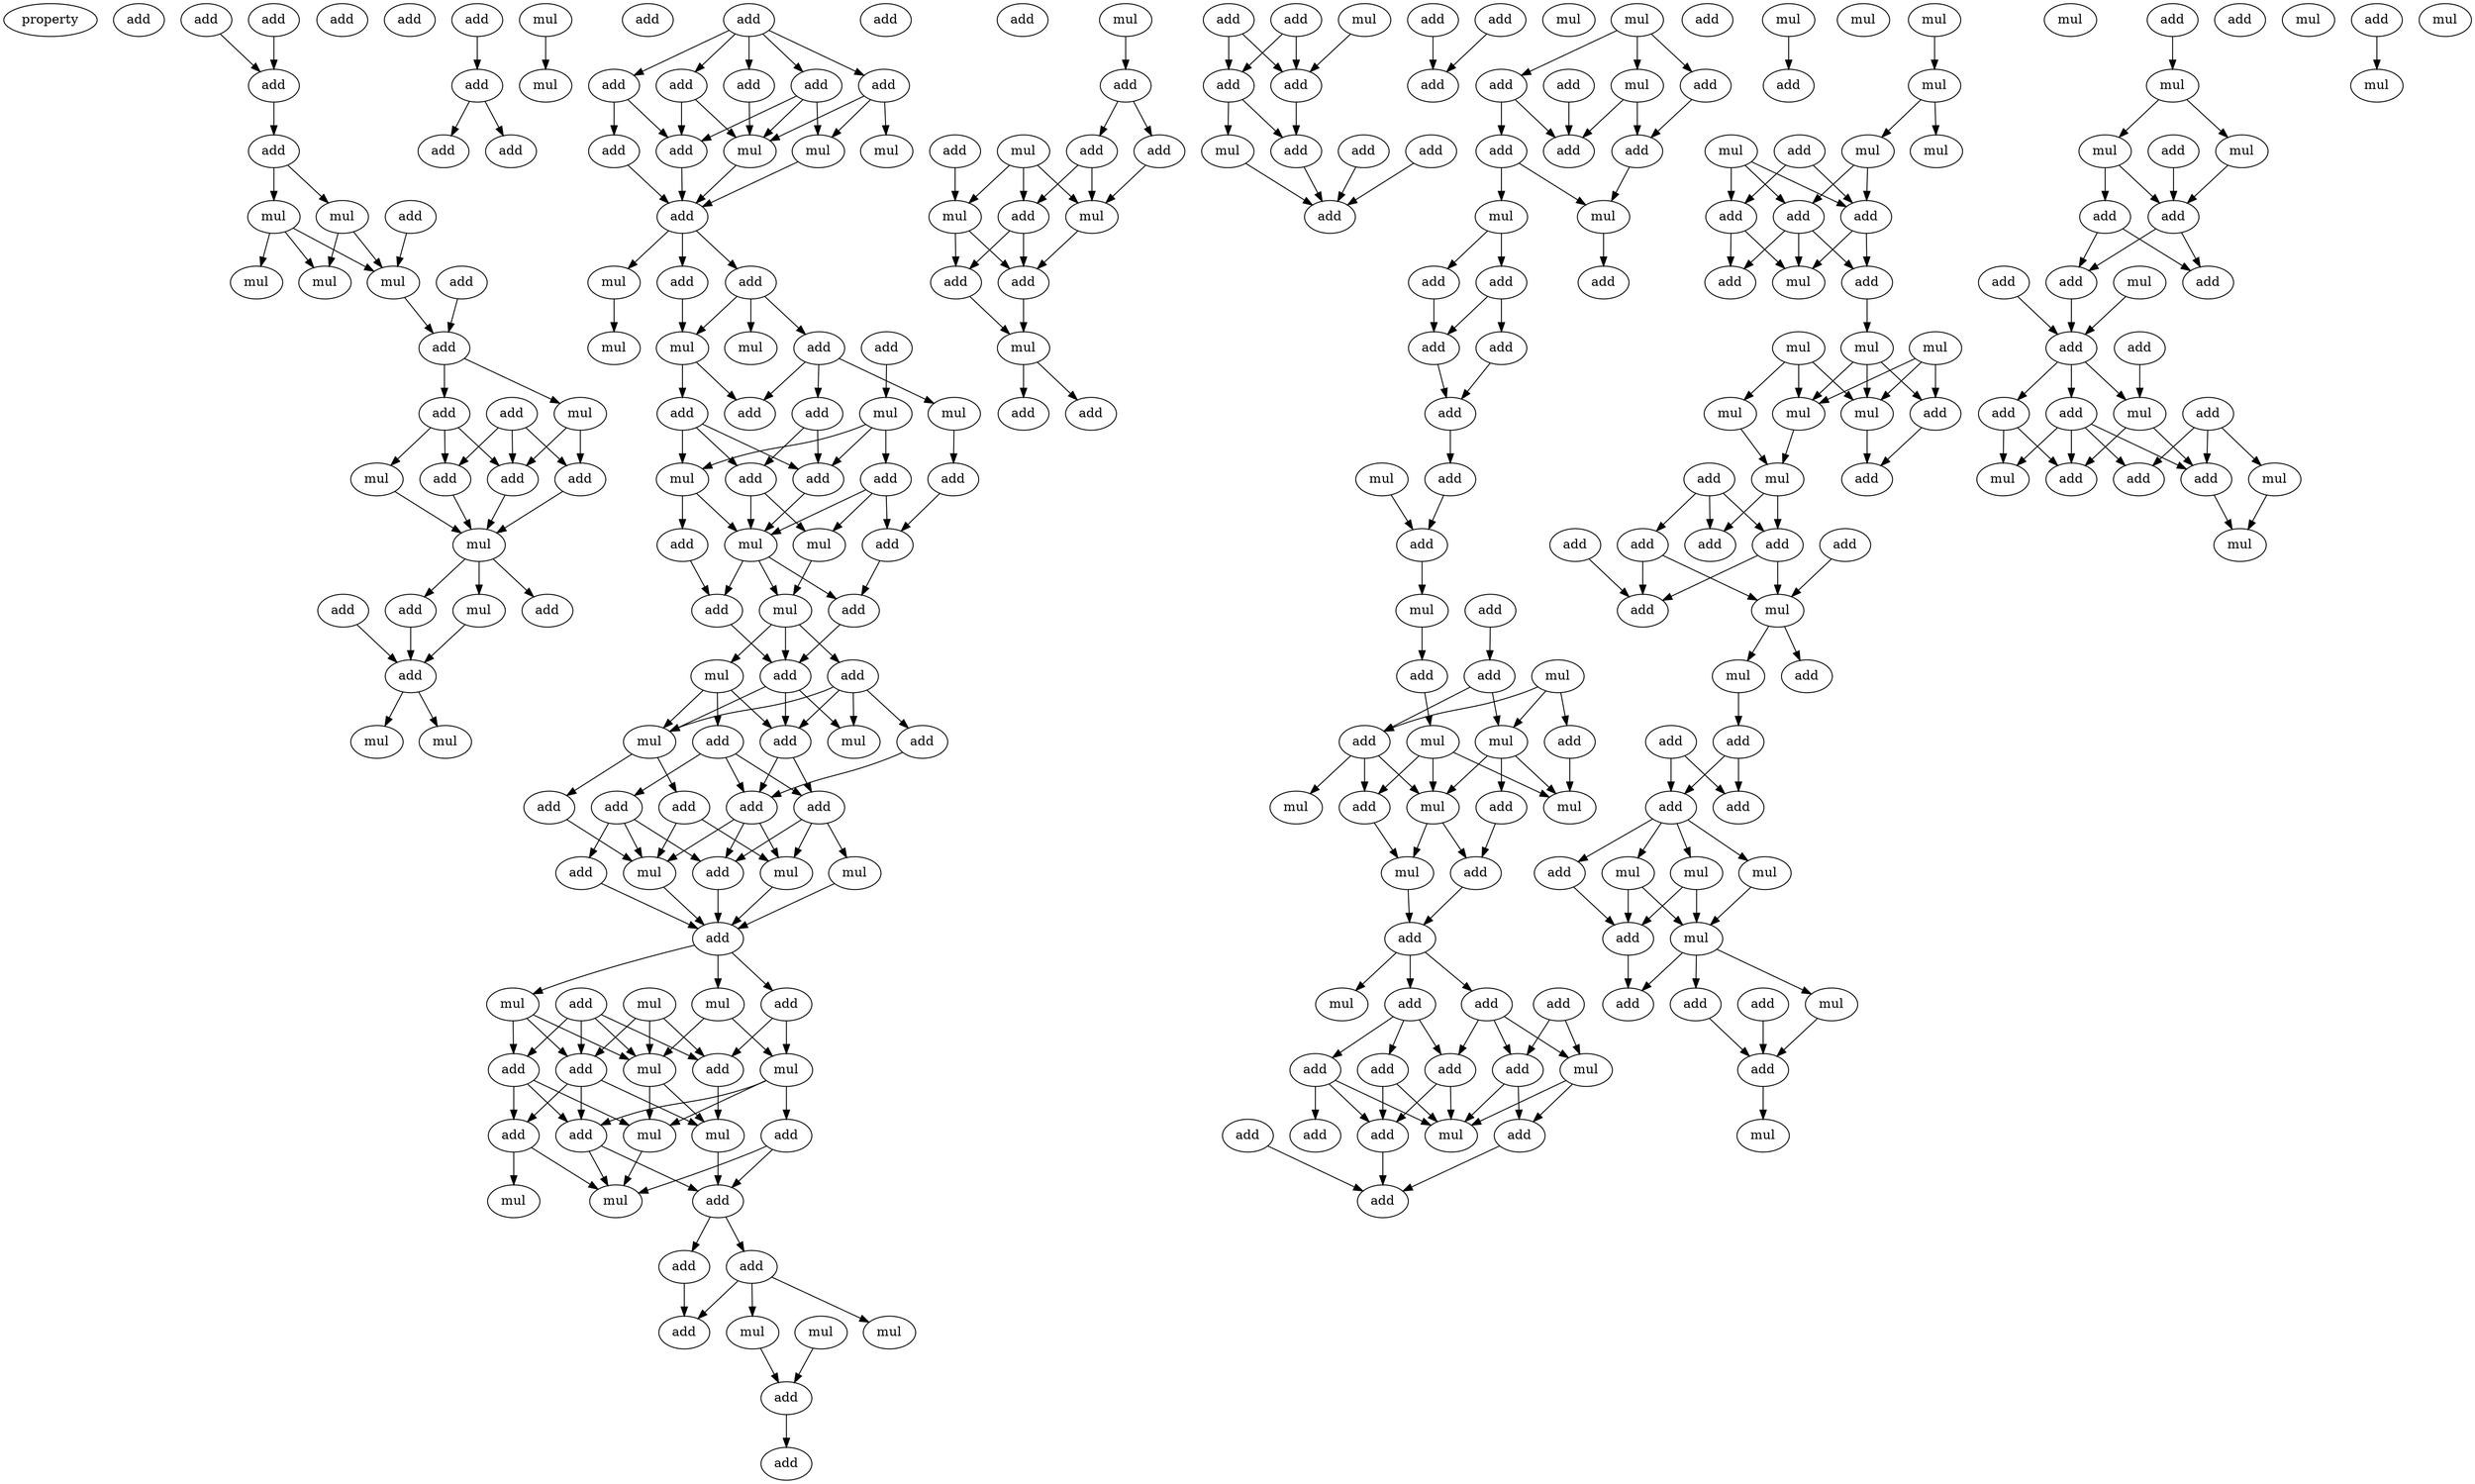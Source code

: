digraph {
    node [fontcolor=black]
    property [mul=2,lf=1.8]
    0 [ label = add ];
    1 [ label = add ];
    2 [ label = add ];
    3 [ label = add ];
    4 [ label = add ];
    5 [ label = add ];
    6 [ label = add ];
    7 [ label = mul ];
    8 [ label = mul ];
    9 [ label = mul ];
    10 [ label = add ];
    11 [ label = mul ];
    12 [ label = mul ];
    13 [ label = add ];
    14 [ label = mul ];
    15 [ label = add ];
    16 [ label = add ];
    17 [ label = mul ];
    18 [ label = add ];
    19 [ label = add ];
    20 [ label = add ];
    21 [ label = mul ];
    22 [ label = add ];
    23 [ label = mul ];
    24 [ label = add ];
    25 [ label = add ];
    26 [ label = add ];
    27 [ label = add ];
    28 [ label = mul ];
    29 [ label = add ];
    30 [ label = mul ];
    31 [ label = add ];
    32 [ label = add ];
    33 [ label = mul ];
    34 [ label = add ];
    35 [ label = mul ];
    36 [ label = add ];
    37 [ label = add ];
    38 [ label = add ];
    39 [ label = add ];
    40 [ label = add ];
    41 [ label = add ];
    42 [ label = add ];
    43 [ label = add ];
    44 [ label = add ];
    45 [ label = mul ];
    46 [ label = mul ];
    47 [ label = mul ];
    48 [ label = add ];
    49 [ label = mul ];
    50 [ label = add ];
    51 [ label = add ];
    52 [ label = mul ];
    53 [ label = mul ];
    54 [ label = mul ];
    55 [ label = add ];
    56 [ label = add ];
    57 [ label = add ];
    58 [ label = mul ];
    59 [ label = mul ];
    60 [ label = add ];
    61 [ label = add ];
    62 [ label = add ];
    63 [ label = add ];
    64 [ label = mul ];
    65 [ label = add ];
    66 [ label = add ];
    67 [ label = add ];
    68 [ label = add ];
    69 [ label = mul ];
    70 [ label = mul ];
    71 [ label = add ];
    72 [ label = add ];
    73 [ label = mul ];
    74 [ label = mul ];
    75 [ label = add ];
    76 [ label = add ];
    77 [ label = add ];
    78 [ label = mul ];
    79 [ label = add ];
    80 [ label = mul ];
    81 [ label = add ];
    82 [ label = add ];
    83 [ label = add ];
    84 [ label = add ];
    85 [ label = add ];
    86 [ label = add ];
    87 [ label = add ];
    88 [ label = mul ];
    89 [ label = mul ];
    90 [ label = add ];
    91 [ label = mul ];
    92 [ label = add ];
    93 [ label = mul ];
    94 [ label = mul ];
    95 [ label = add ];
    96 [ label = add ];
    97 [ label = mul ];
    98 [ label = add ];
    99 [ label = add ];
    100 [ label = add ];
    101 [ label = mul ];
    102 [ label = mul ];
    103 [ label = add ];
    104 [ label = mul ];
    105 [ label = mul ];
    106 [ label = add ];
    107 [ label = add ];
    108 [ label = add ];
    109 [ label = mul ];
    110 [ label = mul ];
    111 [ label = add ];
    112 [ label = add ];
    113 [ label = add ];
    114 [ label = mul ];
    115 [ label = mul ];
    116 [ label = mul ];
    117 [ label = add ];
    118 [ label = add ];
    119 [ label = add ];
    120 [ label = add ];
    121 [ label = mul ];
    122 [ label = add ];
    123 [ label = add ];
    124 [ label = mul ];
    125 [ label = add ];
    126 [ label = add ];
    127 [ label = mul ];
    128 [ label = mul ];
    129 [ label = add ];
    130 [ label = add ];
    131 [ label = add ];
    132 [ label = mul ];
    133 [ label = add ];
    134 [ label = add ];
    135 [ label = add ];
    136 [ label = mul ];
    137 [ label = add ];
    138 [ label = add ];
    139 [ label = add ];
    140 [ label = mul ];
    141 [ label = add ];
    142 [ label = add ];
    143 [ label = add ];
    144 [ label = add ];
    145 [ label = add ];
    146 [ label = mul ];
    147 [ label = add ];
    148 [ label = mul ];
    149 [ label = add ];
    150 [ label = add ];
    151 [ label = add ];
    152 [ label = mul ];
    153 [ label = add ];
    154 [ label = add ];
    155 [ label = add ];
    156 [ label = add ];
    157 [ label = add ];
    158 [ label = mul ];
    159 [ label = mul ];
    160 [ label = add ];
    161 [ label = add ];
    162 [ label = add ];
    163 [ label = add ];
    164 [ label = add ];
    165 [ label = add ];
    166 [ label = mul ];
    167 [ label = add ];
    168 [ label = add ];
    169 [ label = mul ];
    170 [ label = add ];
    171 [ label = mul ];
    172 [ label = mul ];
    173 [ label = add ];
    174 [ label = add ];
    175 [ label = mul ];
    176 [ label = add ];
    177 [ label = mul ];
    178 [ label = add ];
    179 [ label = mul ];
    180 [ label = add ];
    181 [ label = add ];
    182 [ label = mul ];
    183 [ label = mul ];
    184 [ label = mul ];
    185 [ label = add ];
    186 [ label = mul ];
    187 [ label = add ];
    188 [ label = add ];
    189 [ label = add ];
    190 [ label = add ];
    191 [ label = mul ];
    192 [ label = add ];
    193 [ label = add ];
    194 [ label = mul ];
    195 [ label = add ];
    196 [ label = add ];
    197 [ label = add ];
    198 [ label = add ];
    199 [ label = add ];
    200 [ label = add ];
    201 [ label = mul ];
    202 [ label = add ];
    203 [ label = add ];
    204 [ label = mul ];
    205 [ label = mul ];
    206 [ label = mul ];
    207 [ label = add ];
    208 [ label = mul ];
    209 [ label = mul ];
    210 [ label = add ];
    211 [ label = add ];
    212 [ label = add ];
    213 [ label = mul ];
    214 [ label = add ];
    215 [ label = add ];
    216 [ label = mul ];
    217 [ label = mul ];
    218 [ label = mul ];
    219 [ label = mul ];
    220 [ label = add ];
    221 [ label = mul ];
    222 [ label = mul ];
    223 [ label = mul ];
    224 [ label = add ];
    225 [ label = add ];
    226 [ label = add ];
    227 [ label = add ];
    228 [ label = add ];
    229 [ label = add ];
    230 [ label = add ];
    231 [ label = add ];
    232 [ label = mul ];
    233 [ label = mul ];
    234 [ label = add ];
    235 [ label = add ];
    236 [ label = add ];
    237 [ label = add ];
    238 [ label = add ];
    239 [ label = mul ];
    240 [ label = mul ];
    241 [ label = mul ];
    242 [ label = add ];
    243 [ label = add ];
    244 [ label = mul ];
    245 [ label = add ];
    246 [ label = add ];
    247 [ label = add ];
    248 [ label = mul ];
    249 [ label = mul ];
    250 [ label = add ];
    251 [ label = mul ];
    252 [ label = add ];
    253 [ label = mul ];
    254 [ label = mul ];
    255 [ label = add ];
    256 [ label = mul ];
    257 [ label = add ];
    258 [ label = add ];
    259 [ label = add ];
    260 [ label = mul ];
    261 [ label = add ];
    262 [ label = add ];
    263 [ label = add ];
    264 [ label = mul ];
    265 [ label = add ];
    266 [ label = add ];
    267 [ label = add ];
    268 [ label = add ];
    269 [ label = add ];
    270 [ label = mul ];
    271 [ label = add ];
    272 [ label = mul ];
    273 [ label = add ];
    274 [ label = add ];
    275 [ label = mul ];
    276 [ label = add ];
    277 [ label = mul ];
    278 [ label = mul ];
    279 [ label = mul ];
    1 -> 4 [ name = 0 ];
    3 -> 4 [ name = 1 ];
    4 -> 5 [ name = 2 ];
    5 -> 7 [ name = 3 ];
    5 -> 8 [ name = 4 ];
    6 -> 12 [ name = 5 ];
    7 -> 9 [ name = 6 ];
    7 -> 11 [ name = 7 ];
    7 -> 12 [ name = 8 ];
    8 -> 9 [ name = 9 ];
    8 -> 12 [ name = 10 ];
    10 -> 13 [ name = 11 ];
    12 -> 13 [ name = 12 ];
    13 -> 14 [ name = 13 ];
    13 -> 15 [ name = 14 ];
    14 -> 18 [ name = 15 ];
    14 -> 20 [ name = 16 ];
    15 -> 17 [ name = 17 ];
    15 -> 18 [ name = 18 ];
    15 -> 19 [ name = 19 ];
    16 -> 18 [ name = 20 ];
    16 -> 19 [ name = 21 ];
    16 -> 20 [ name = 22 ];
    17 -> 21 [ name = 23 ];
    18 -> 21 [ name = 24 ];
    19 -> 21 [ name = 25 ];
    20 -> 21 [ name = 26 ];
    21 -> 23 [ name = 27 ];
    21 -> 24 [ name = 28 ];
    21 -> 25 [ name = 29 ];
    22 -> 27 [ name = 30 ];
    23 -> 27 [ name = 31 ];
    24 -> 27 [ name = 32 ];
    27 -> 28 [ name = 33 ];
    27 -> 30 [ name = 34 ];
    29 -> 31 [ name = 35 ];
    31 -> 32 [ name = 36 ];
    31 -> 34 [ name = 37 ];
    33 -> 35 [ name = 38 ];
    37 -> 38 [ name = 39 ];
    37 -> 39 [ name = 40 ];
    37 -> 40 [ name = 41 ];
    37 -> 41 [ name = 42 ];
    37 -> 42 [ name = 43 ];
    38 -> 43 [ name = 44 ];
    38 -> 47 [ name = 45 ];
    39 -> 43 [ name = 46 ];
    39 -> 46 [ name = 47 ];
    39 -> 47 [ name = 48 ];
    40 -> 43 [ name = 49 ];
    40 -> 44 [ name = 50 ];
    41 -> 45 [ name = 51 ];
    41 -> 46 [ name = 52 ];
    41 -> 47 [ name = 53 ];
    42 -> 47 [ name = 54 ];
    43 -> 48 [ name = 55 ];
    44 -> 48 [ name = 56 ];
    46 -> 48 [ name = 57 ];
    47 -> 48 [ name = 58 ];
    48 -> 49 [ name = 59 ];
    48 -> 50 [ name = 60 ];
    48 -> 51 [ name = 61 ];
    49 -> 53 [ name = 62 ];
    50 -> 52 [ name = 63 ];
    51 -> 52 [ name = 64 ];
    51 -> 54 [ name = 65 ];
    51 -> 55 [ name = 66 ];
    52 -> 57 [ name = 67 ];
    52 -> 61 [ name = 68 ];
    55 -> 59 [ name = 69 ];
    55 -> 60 [ name = 70 ];
    55 -> 61 [ name = 71 ];
    56 -> 58 [ name = 72 ];
    57 -> 62 [ name = 73 ];
    57 -> 63 [ name = 74 ];
    57 -> 64 [ name = 75 ];
    58 -> 63 [ name = 76 ];
    58 -> 64 [ name = 77 ];
    58 -> 66 [ name = 78 ];
    59 -> 65 [ name = 79 ];
    60 -> 62 [ name = 80 ];
    60 -> 63 [ name = 81 ];
    62 -> 69 [ name = 82 ];
    62 -> 70 [ name = 83 ];
    63 -> 70 [ name = 84 ];
    64 -> 68 [ name = 85 ];
    64 -> 70 [ name = 86 ];
    65 -> 67 [ name = 87 ];
    66 -> 67 [ name = 88 ];
    66 -> 69 [ name = 89 ];
    66 -> 70 [ name = 90 ];
    67 -> 72 [ name = 91 ];
    68 -> 71 [ name = 92 ];
    69 -> 73 [ name = 93 ];
    70 -> 71 [ name = 94 ];
    70 -> 72 [ name = 95 ];
    70 -> 73 [ name = 96 ];
    71 -> 75 [ name = 97 ];
    72 -> 75 [ name = 98 ];
    73 -> 74 [ name = 99 ];
    73 -> 75 [ name = 100 ];
    73 -> 76 [ name = 101 ];
    74 -> 79 [ name = 102 ];
    74 -> 80 [ name = 103 ];
    74 -> 81 [ name = 104 ];
    75 -> 78 [ name = 105 ];
    75 -> 79 [ name = 106 ];
    75 -> 80 [ name = 107 ];
    76 -> 77 [ name = 108 ];
    76 -> 78 [ name = 109 ];
    76 -> 79 [ name = 110 ];
    76 -> 80 [ name = 111 ];
    77 -> 84 [ name = 112 ];
    79 -> 84 [ name = 113 ];
    79 -> 86 [ name = 114 ];
    80 -> 83 [ name = 115 ];
    80 -> 85 [ name = 116 ];
    81 -> 82 [ name = 117 ];
    81 -> 84 [ name = 118 ];
    81 -> 86 [ name = 119 ];
    82 -> 87 [ name = 120 ];
    82 -> 90 [ name = 121 ];
    82 -> 91 [ name = 122 ];
    83 -> 91 [ name = 123 ];
    84 -> 87 [ name = 124 ];
    84 -> 89 [ name = 125 ];
    84 -> 91 [ name = 126 ];
    85 -> 89 [ name = 127 ];
    85 -> 91 [ name = 128 ];
    86 -> 87 [ name = 129 ];
    86 -> 88 [ name = 130 ];
    86 -> 89 [ name = 131 ];
    87 -> 92 [ name = 132 ];
    88 -> 92 [ name = 133 ];
    89 -> 92 [ name = 134 ];
    90 -> 92 [ name = 135 ];
    91 -> 92 [ name = 136 ];
    92 -> 94 [ name = 137 ];
    92 -> 95 [ name = 138 ];
    92 -> 97 [ name = 139 ];
    93 -> 99 [ name = 140 ];
    93 -> 100 [ name = 141 ];
    93 -> 102 [ name = 142 ];
    94 -> 98 [ name = 143 ];
    94 -> 100 [ name = 144 ];
    94 -> 102 [ name = 145 ];
    95 -> 99 [ name = 146 ];
    95 -> 101 [ name = 147 ];
    96 -> 98 [ name = 148 ];
    96 -> 99 [ name = 149 ];
    96 -> 100 [ name = 150 ];
    96 -> 102 [ name = 151 ];
    97 -> 101 [ name = 152 ];
    97 -> 102 [ name = 153 ];
    98 -> 103 [ name = 154 ];
    98 -> 104 [ name = 155 ];
    98 -> 107 [ name = 156 ];
    99 -> 105 [ name = 157 ];
    100 -> 103 [ name = 158 ];
    100 -> 105 [ name = 159 ];
    100 -> 107 [ name = 160 ];
    101 -> 103 [ name = 161 ];
    101 -> 104 [ name = 162 ];
    101 -> 106 [ name = 163 ];
    102 -> 104 [ name = 164 ];
    102 -> 105 [ name = 165 ];
    103 -> 108 [ name = 166 ];
    103 -> 109 [ name = 167 ];
    104 -> 109 [ name = 168 ];
    105 -> 108 [ name = 169 ];
    106 -> 108 [ name = 170 ];
    106 -> 109 [ name = 171 ];
    107 -> 109 [ name = 172 ];
    107 -> 110 [ name = 173 ];
    108 -> 111 [ name = 174 ];
    108 -> 112 [ name = 175 ];
    111 -> 113 [ name = 176 ];
    111 -> 114 [ name = 177 ];
    111 -> 115 [ name = 178 ];
    112 -> 113 [ name = 179 ];
    114 -> 117 [ name = 180 ];
    116 -> 117 [ name = 181 ];
    117 -> 118 [ name = 182 ];
    121 -> 122 [ name = 183 ];
    122 -> 123 [ name = 184 ];
    122 -> 125 [ name = 185 ];
    123 -> 128 [ name = 186 ];
    124 -> 127 [ name = 187 ];
    124 -> 128 [ name = 188 ];
    124 -> 129 [ name = 189 ];
    125 -> 128 [ name = 190 ];
    125 -> 129 [ name = 191 ];
    126 -> 127 [ name = 192 ];
    127 -> 130 [ name = 193 ];
    127 -> 131 [ name = 194 ];
    128 -> 131 [ name = 195 ];
    129 -> 130 [ name = 196 ];
    129 -> 131 [ name = 197 ];
    130 -> 132 [ name = 198 ];
    131 -> 132 [ name = 199 ];
    132 -> 133 [ name = 200 ];
    132 -> 137 [ name = 201 ];
    134 -> 138 [ name = 202 ];
    134 -> 139 [ name = 203 ];
    135 -> 138 [ name = 204 ];
    135 -> 139 [ name = 205 ];
    136 -> 139 [ name = 206 ];
    138 -> 140 [ name = 207 ];
    138 -> 141 [ name = 208 ];
    139 -> 141 [ name = 209 ];
    140 -> 144 [ name = 210 ];
    141 -> 144 [ name = 211 ];
    142 -> 144 [ name = 212 ];
    143 -> 144 [ name = 213 ];
    145 -> 149 [ name = 214 ];
    147 -> 149 [ name = 215 ];
    148 -> 151 [ name = 216 ];
    148 -> 152 [ name = 217 ];
    148 -> 153 [ name = 218 ];
    151 -> 156 [ name = 219 ];
    152 -> 155 [ name = 220 ];
    152 -> 156 [ name = 221 ];
    153 -> 155 [ name = 222 ];
    153 -> 157 [ name = 223 ];
    154 -> 155 [ name = 224 ];
    156 -> 158 [ name = 225 ];
    157 -> 158 [ name = 226 ];
    157 -> 159 [ name = 227 ];
    158 -> 161 [ name = 228 ];
    159 -> 160 [ name = 229 ];
    159 -> 162 [ name = 230 ];
    160 -> 163 [ name = 231 ];
    160 -> 164 [ name = 232 ];
    162 -> 164 [ name = 233 ];
    163 -> 165 [ name = 234 ];
    164 -> 165 [ name = 235 ];
    165 -> 167 [ name = 236 ];
    166 -> 168 [ name = 237 ];
    167 -> 168 [ name = 238 ];
    168 -> 169 [ name = 239 ];
    169 -> 173 [ name = 240 ];
    170 -> 174 [ name = 241 ];
    171 -> 176 [ name = 242 ];
    173 -> 177 [ name = 243 ];
    174 -> 179 [ name = 244 ];
    174 -> 180 [ name = 245 ];
    175 -> 178 [ name = 246 ];
    175 -> 179 [ name = 247 ];
    175 -> 180 [ name = 248 ];
    177 -> 181 [ name = 249 ];
    177 -> 183 [ name = 250 ];
    177 -> 184 [ name = 251 ];
    178 -> 183 [ name = 252 ];
    179 -> 183 [ name = 253 ];
    179 -> 184 [ name = 254 ];
    179 -> 185 [ name = 255 ];
    180 -> 181 [ name = 256 ];
    180 -> 182 [ name = 257 ];
    180 -> 184 [ name = 258 ];
    181 -> 186 [ name = 259 ];
    184 -> 186 [ name = 260 ];
    184 -> 187 [ name = 261 ];
    185 -> 187 [ name = 262 ];
    186 -> 188 [ name = 263 ];
    187 -> 188 [ name = 264 ];
    188 -> 190 [ name = 265 ];
    188 -> 191 [ name = 266 ];
    188 -> 192 [ name = 267 ];
    189 -> 194 [ name = 268 ];
    189 -> 195 [ name = 269 ];
    190 -> 193 [ name = 270 ];
    190 -> 196 [ name = 271 ];
    190 -> 197 [ name = 272 ];
    192 -> 193 [ name = 273 ];
    192 -> 194 [ name = 274 ];
    192 -> 195 [ name = 275 ];
    193 -> 198 [ name = 276 ];
    193 -> 201 [ name = 277 ];
    194 -> 201 [ name = 278 ];
    194 -> 202 [ name = 279 ];
    195 -> 201 [ name = 280 ];
    195 -> 202 [ name = 281 ];
    196 -> 198 [ name = 282 ];
    196 -> 201 [ name = 283 ];
    197 -> 198 [ name = 284 ];
    197 -> 200 [ name = 285 ];
    197 -> 201 [ name = 286 ];
    198 -> 203 [ name = 287 ];
    199 -> 203 [ name = 288 ];
    202 -> 203 [ name = 289 ];
    204 -> 205 [ name = 290 ];
    205 -> 206 [ name = 291 ];
    205 -> 209 [ name = 292 ];
    206 -> 211 [ name = 293 ];
    206 -> 212 [ name = 294 ];
    207 -> 210 [ name = 295 ];
    207 -> 211 [ name = 296 ];
    208 -> 210 [ name = 297 ];
    208 -> 211 [ name = 298 ];
    208 -> 212 [ name = 299 ];
    210 -> 213 [ name = 300 ];
    210 -> 214 [ name = 301 ];
    211 -> 213 [ name = 302 ];
    211 -> 215 [ name = 303 ];
    212 -> 213 [ name = 304 ];
    212 -> 214 [ name = 305 ];
    212 -> 215 [ name = 306 ];
    215 -> 218 [ name = 307 ];
    216 -> 219 [ name = 308 ];
    216 -> 221 [ name = 309 ];
    216 -> 222 [ name = 310 ];
    217 -> 219 [ name = 311 ];
    217 -> 220 [ name = 312 ];
    217 -> 222 [ name = 313 ];
    218 -> 219 [ name = 314 ];
    218 -> 220 [ name = 315 ];
    218 -> 222 [ name = 316 ];
    219 -> 223 [ name = 317 ];
    220 -> 225 [ name = 318 ];
    221 -> 223 [ name = 319 ];
    222 -> 225 [ name = 320 ];
    223 -> 226 [ name = 321 ];
    223 -> 227 [ name = 322 ];
    224 -> 226 [ name = 323 ];
    224 -> 227 [ name = 324 ];
    224 -> 230 [ name = 325 ];
    227 -> 231 [ name = 326 ];
    227 -> 232 [ name = 327 ];
    228 -> 231 [ name = 328 ];
    229 -> 232 [ name = 329 ];
    230 -> 231 [ name = 330 ];
    230 -> 232 [ name = 331 ];
    232 -> 233 [ name = 332 ];
    232 -> 234 [ name = 333 ];
    233 -> 236 [ name = 334 ];
    235 -> 237 [ name = 335 ];
    235 -> 238 [ name = 336 ];
    236 -> 237 [ name = 337 ];
    236 -> 238 [ name = 338 ];
    237 -> 239 [ name = 339 ];
    237 -> 240 [ name = 340 ];
    237 -> 241 [ name = 341 ];
    237 -> 242 [ name = 342 ];
    239 -> 243 [ name = 343 ];
    239 -> 244 [ name = 344 ];
    240 -> 244 [ name = 345 ];
    241 -> 243 [ name = 346 ];
    241 -> 244 [ name = 347 ];
    242 -> 243 [ name = 348 ];
    243 -> 245 [ name = 349 ];
    244 -> 245 [ name = 350 ];
    244 -> 246 [ name = 351 ];
    244 -> 249 [ name = 352 ];
    246 -> 250 [ name = 353 ];
    247 -> 250 [ name = 354 ];
    249 -> 250 [ name = 355 ];
    250 -> 251 [ name = 356 ];
    252 -> 253 [ name = 357 ];
    253 -> 254 [ name = 358 ];
    253 -> 256 [ name = 359 ];
    254 -> 258 [ name = 360 ];
    254 -> 259 [ name = 361 ];
    255 -> 258 [ name = 362 ];
    256 -> 258 [ name = 363 ];
    258 -> 262 [ name = 364 ];
    258 -> 263 [ name = 365 ];
    259 -> 262 [ name = 366 ];
    259 -> 263 [ name = 367 ];
    261 -> 266 [ name = 368 ];
    262 -> 266 [ name = 369 ];
    264 -> 266 [ name = 370 ];
    265 -> 270 [ name = 371 ];
    266 -> 267 [ name = 372 ];
    266 -> 268 [ name = 373 ];
    266 -> 270 [ name = 374 ];
    267 -> 271 [ name = 375 ];
    267 -> 275 [ name = 376 ];
    268 -> 271 [ name = 377 ];
    268 -> 273 [ name = 378 ];
    268 -> 274 [ name = 379 ];
    268 -> 275 [ name = 380 ];
    269 -> 272 [ name = 381 ];
    269 -> 273 [ name = 382 ];
    269 -> 274 [ name = 383 ];
    270 -> 271 [ name = 384 ];
    270 -> 274 [ name = 385 ];
    272 -> 277 [ name = 386 ];
    274 -> 277 [ name = 387 ];
    276 -> 278 [ name = 388 ];
}
